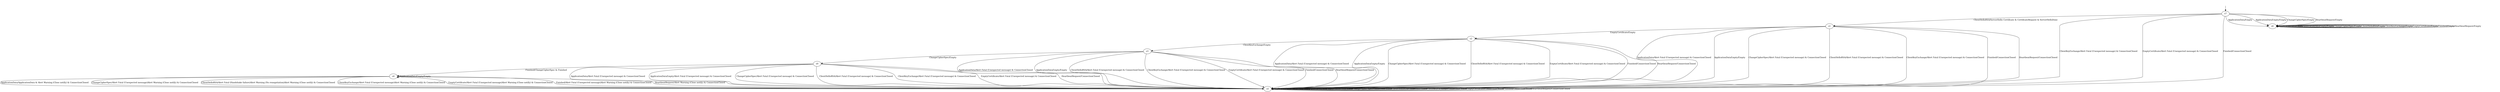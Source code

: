 digraph {
0 [label="s0"]
1 [label="s1"]
2 [label="s2"]
3 [label="s3"]
4 [label="s4"]
5 [label="s5"]
6 [label="s6"]
7 [label="s7"]
7 -> 6 [label="ApplicationData/Empty"]
7 -> 6 [label="ApplicationDataEmpty/Empty"]
7 -> 6 [label="ChangeCipherSpec/Empty"]
7 -> 1 [label="ClientHelloRSA/ServerHello Certificate & CertificateRequest & ServerHelloDone"]
7 -> 5 [label="ClientKeyExchange/Alert Fatal (Unexpected message) & ConnectionClosed"]
7 -> 5 [label="EmptyCertificate/Alert Fatal (Unexpected message) & ConnectionClosed"]
7 -> 5 [label="Finished/ConnectionClosed"]
7 -> 6 [label="HeartbeatRequest/Empty"]
0 -> 5 [label="ApplicationData/Alert Fatal (Unexpected message) & ConnectionClosed"]
0 -> 5 [label="ApplicationDataEmpty/Alert Fatal (Unexpected message) & ConnectionClosed"]
0 -> 5 [label="ChangeCipherSpec/Alert Fatal (Unexpected message) & ConnectionClosed"]
0 -> 5 [label="ClientHelloRSA/Alert Fatal (Unexpected message) & ConnectionClosed"]
0 -> 5 [label="ClientKeyExchange/Alert Fatal (Unexpected message) & ConnectionClosed"]
0 -> 5 [label="EmptyCertificate/Alert Fatal (Unexpected message) & ConnectionClosed"]
0 -> 4 [label="Finished/ChangeCipherSpec & Finished"]
0 -> 5 [label="HeartbeatRequest/ConnectionClosed"]
1 -> 5 [label="ApplicationData/Alert Fatal (Unexpected message) & ConnectionClosed"]
1 -> 5 [label="ApplicationDataEmpty/Empty"]
1 -> 5 [label="ChangeCipherSpec/Alert Fatal (Unexpected message) & ConnectionClosed"]
1 -> 5 [label="ClientHelloRSA/Alert Fatal (Unexpected message) & ConnectionClosed"]
1 -> 5 [label="ClientKeyExchange/Alert Fatal (Unexpected message) & ConnectionClosed"]
1 -> 2 [label="EmptyCertificate/Empty"]
1 -> 5 [label="Finished/ConnectionClosed"]
1 -> 5 [label="HeartbeatRequest/ConnectionClosed"]
2 -> 5 [label="ApplicationData/Alert Fatal (Unexpected message) & ConnectionClosed"]
2 -> 5 [label="ApplicationDataEmpty/Empty"]
2 -> 5 [label="ChangeCipherSpec/Alert Fatal (Unexpected message) & ConnectionClosed"]
2 -> 5 [label="ClientHelloRSA/Alert Fatal (Unexpected message) & ConnectionClosed"]
2 -> 3 [label="ClientKeyExchange/Empty"]
2 -> 5 [label="EmptyCertificate/Alert Fatal (Unexpected message) & ConnectionClosed"]
2 -> 5 [label="Finished/ConnectionClosed"]
2 -> 5 [label="HeartbeatRequest/ConnectionClosed"]
3 -> 5 [label="ApplicationData/Alert Fatal (Unexpected message) & ConnectionClosed"]
3 -> 5 [label="ApplicationDataEmpty/Empty"]
3 -> 0 [label="ChangeCipherSpec/Empty"]
3 -> 5 [label="ClientHelloRSA/Alert Fatal (Unexpected message) & ConnectionClosed"]
3 -> 5 [label="ClientKeyExchange/Alert Fatal (Unexpected message) & ConnectionClosed"]
3 -> 5 [label="EmptyCertificate/Alert Fatal (Unexpected message) & ConnectionClosed"]
3 -> 5 [label="Finished/ConnectionClosed"]
3 -> 5 [label="HeartbeatRequest/ConnectionClosed"]
4 -> 5 [label="ApplicationData/ApplicationData & Alert Warning (Close notify) & ConnectionClosed"]
4 -> 4 [label="ApplicationDataEmpty/Empty"]
4 -> 5 [label="ChangeCipherSpec/Alert Fatal (Unexpected message)Alert Warning (Close notify) & ConnectionClosed"]
4 -> 5 [label="ClientHelloRSA/Alert Fatal (Handshake failure)Alert Warning (No renegotiation)Alert Warning (Close notify) & ConnectionClosed"]
4 -> 5 [label="ClientKeyExchange/Alert Fatal (Unexpected message)Alert Warning (Close notify) & ConnectionClosed"]
4 -> 5 [label="EmptyCertificate/Alert Fatal (Unexpected message)Alert Warning (Close notify) & ConnectionClosed"]
4 -> 5 [label="Finished/Alert Fatal (Unexpected message)Alert Warning (Close notify) & ConnectionClosed"]
4 -> 5 [label="HeartbeatRequest/Alert Warning (Close notify) & ConnectionClosed"]
5 -> 5 [label="ApplicationData/ConnectionClosed"]
5 -> 5 [label="ApplicationDataEmpty/ConnectionClosed"]
5 -> 5 [label="ChangeCipherSpec/ConnectionClosed"]
5 -> 5 [label="ClientHelloRSA/ConnectionClosed"]
5 -> 5 [label="ClientKeyExchange/ConnectionClosed"]
5 -> 5 [label="EmptyCertificate/ConnectionClosed"]
5 -> 5 [label="Finished/ConnectionClosed"]
5 -> 5 [label="HeartbeatRequest/ConnectionClosed"]
6 -> 6 [label="ApplicationData/Empty"]
6 -> 6 [label="ApplicationDataEmpty/Empty"]
6 -> 6 [label="ChangeCipherSpec/Empty"]
6 -> 6 [label="ClientHelloRSA/Empty"]
6 -> 6 [label="ClientKeyExchange/Empty"]
6 -> 6 [label="EmptyCertificate/Empty"]
6 -> 6 [label="Finished/Empty"]
6 -> 6 [label="HeartbeatRequest/Empty"]
__start0 [label="", shape=none];
__start0 -> 7  [label=""];
}
